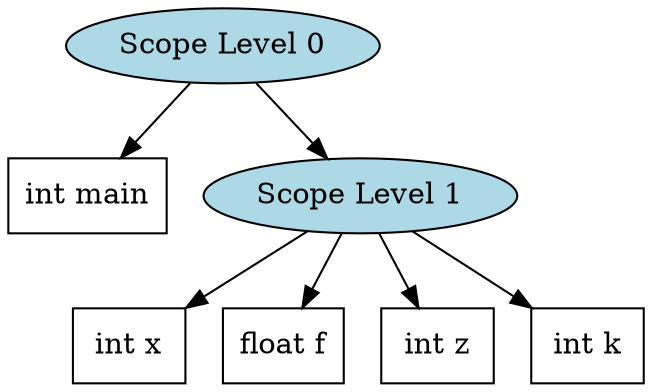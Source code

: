 digraph SymbolTable {
  node1 [label="Scope Level 0", style=filled, fillcolor=lightblue];
  node1 -> node1_main [color=black];
  node1_main [label="int main", shape=box, style=filled, fillcolor=white];
  node2 [label="Scope Level 1", style=filled, fillcolor=lightblue];
  node1 -> node2;
  node2 -> node2_x [color=black];
  node2_x [label="int x", shape=box, style=filled, fillcolor=white];
  node2 -> node2_f [color=black];
  node2_f [label="float f", shape=box, style=filled, fillcolor=white];
  node2 -> node2_z [color=black];
  node2_z [label="int z", shape=box, style=filled, fillcolor=white];
  node2 -> node2_k [color=black];
  node2_k [label="int k", shape=box, style=filled, fillcolor=white];
}
